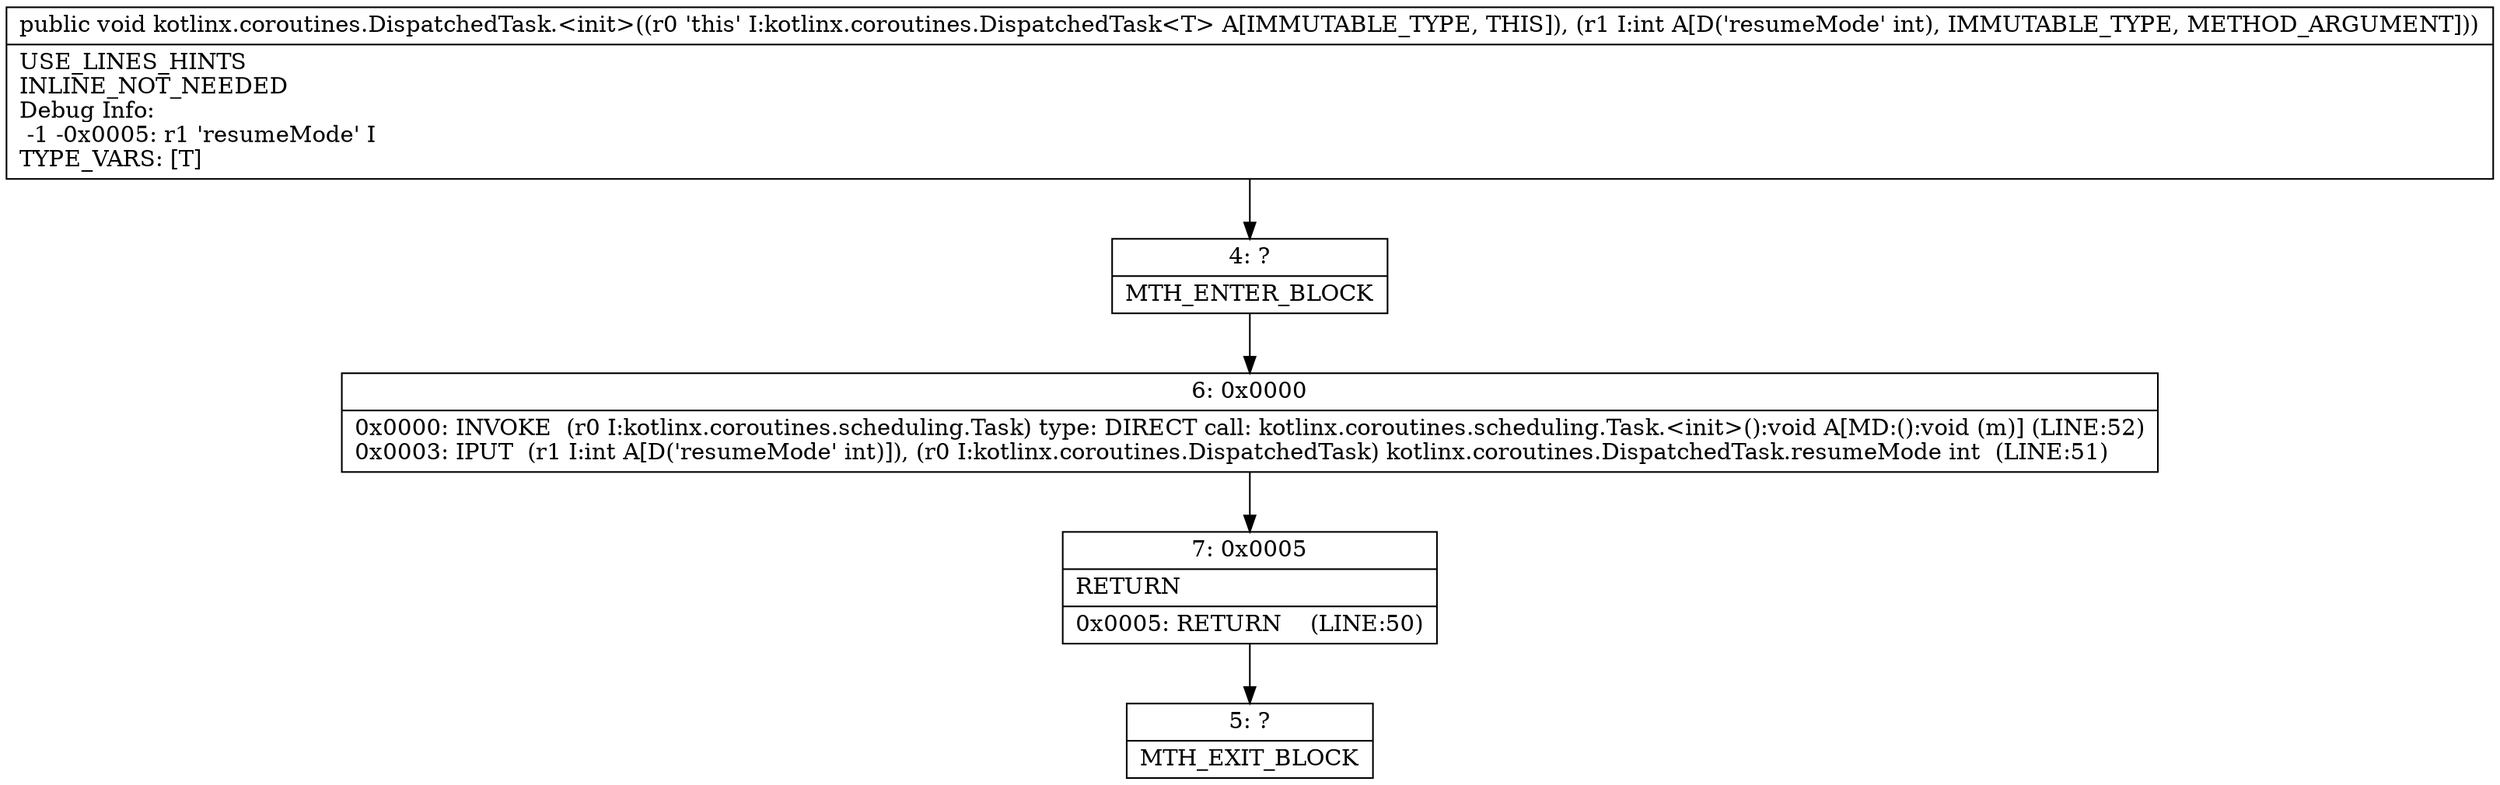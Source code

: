 digraph "CFG forkotlinx.coroutines.DispatchedTask.\<init\>(I)V" {
Node_4 [shape=record,label="{4\:\ ?|MTH_ENTER_BLOCK\l}"];
Node_6 [shape=record,label="{6\:\ 0x0000|0x0000: INVOKE  (r0 I:kotlinx.coroutines.scheduling.Task) type: DIRECT call: kotlinx.coroutines.scheduling.Task.\<init\>():void A[MD:():void (m)] (LINE:52)\l0x0003: IPUT  (r1 I:int A[D('resumeMode' int)]), (r0 I:kotlinx.coroutines.DispatchedTask) kotlinx.coroutines.DispatchedTask.resumeMode int  (LINE:51)\l}"];
Node_7 [shape=record,label="{7\:\ 0x0005|RETURN\l|0x0005: RETURN    (LINE:50)\l}"];
Node_5 [shape=record,label="{5\:\ ?|MTH_EXIT_BLOCK\l}"];
MethodNode[shape=record,label="{public void kotlinx.coroutines.DispatchedTask.\<init\>((r0 'this' I:kotlinx.coroutines.DispatchedTask\<T\> A[IMMUTABLE_TYPE, THIS]), (r1 I:int A[D('resumeMode' int), IMMUTABLE_TYPE, METHOD_ARGUMENT]))  | USE_LINES_HINTS\lINLINE_NOT_NEEDED\lDebug Info:\l  \-1 \-0x0005: r1 'resumeMode' I\lTYPE_VARS: [T]\l}"];
MethodNode -> Node_4;Node_4 -> Node_6;
Node_6 -> Node_7;
Node_7 -> Node_5;
}

